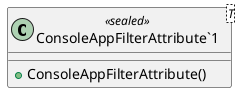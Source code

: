 @startuml ConsoleAppFilterAttribute`1
class ConsoleAppFilterAttribute`1<T> <<sealed>>  {
    + ConsoleAppFilterAttribute()
}
@enduml
